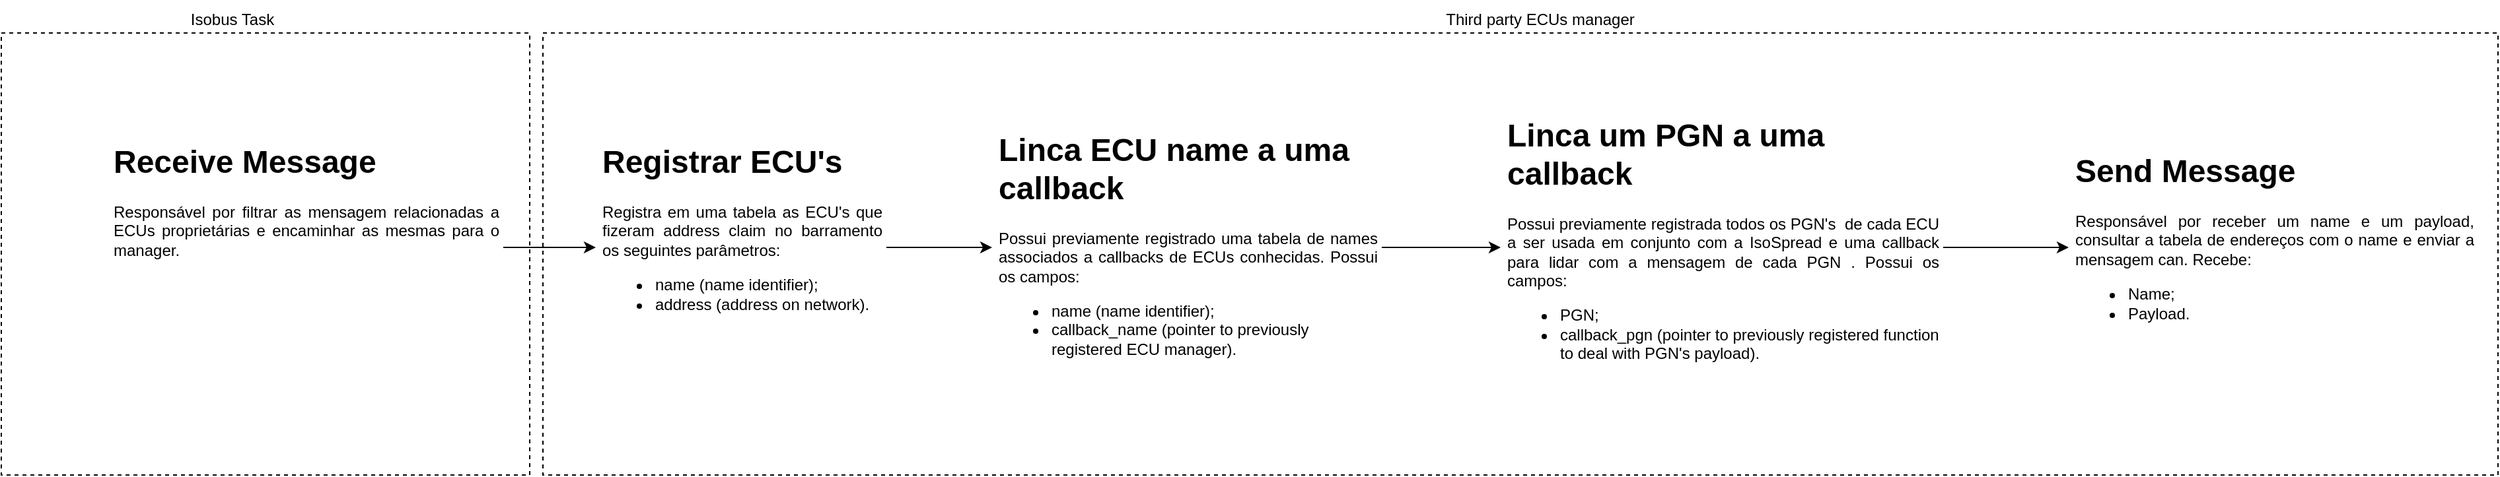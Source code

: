 <mxfile version="23.1.5" type="github">
  <diagram name="Página-1" id="8xvFDHTsMIwnHShBx-MU">
    <mxGraphModel dx="1687" dy="933" grid="1" gridSize="5" guides="1" tooltips="1" connect="1" arrows="1" fold="1" page="0" pageScale="1" pageWidth="1654" pageHeight="2336" background="none" math="0" shadow="0">
      <root>
        <mxCell id="0" />
        <mxCell id="1" parent="0" />
        <mxCell id="uop6IzEU8PpyhL8lgHBj-4" value="" style="edgeStyle=orthogonalEdgeStyle;rounded=0;orthogonalLoop=1;jettySize=auto;html=1;" edge="1" parent="1" source="TR7ryQl5EBYibkMOO0rx-1" target="TR7ryQl5EBYibkMOO0rx-2">
          <mxGeometry relative="1" as="geometry" />
        </mxCell>
        <mxCell id="TR7ryQl5EBYibkMOO0rx-1" value="&lt;h1&gt;Registrar ECU&#39;s&lt;br&gt;&lt;/h1&gt;&lt;p align=&quot;justify&quot;&gt;Registra em uma tabela as ECU&#39;s que fizeram address claim no barramento os seguintes parâmetros:&lt;/p&gt;&lt;ul&gt;&lt;li&gt;name (name identifier);&lt;br&gt;&lt;/li&gt;&lt;li&gt;address (address on network).&lt;br&gt;&lt;/li&gt;&lt;/ul&gt;" style="text;html=1;spacing=5;spacingTop=-20;whiteSpace=wrap;overflow=hidden;rounded=0;" parent="1" vertex="1">
          <mxGeometry x="630" y="227.5" width="220" height="170" as="geometry" />
        </mxCell>
        <mxCell id="uop6IzEU8PpyhL8lgHBj-5" value="" style="edgeStyle=orthogonalEdgeStyle;rounded=0;orthogonalLoop=1;jettySize=auto;html=1;" edge="1" parent="1" source="TR7ryQl5EBYibkMOO0rx-2" target="TR7ryQl5EBYibkMOO0rx-3">
          <mxGeometry relative="1" as="geometry" />
        </mxCell>
        <mxCell id="TR7ryQl5EBYibkMOO0rx-2" value="&lt;h1&gt;Linca ECU name a uma callback&lt;br&gt;&lt;/h1&gt;&lt;p align=&quot;justify&quot;&gt;Possui previamente registrado uma tabela de names associados a callbacks de ECUs conhecidas. Possui os campos:&lt;br&gt;&lt;/p&gt;&lt;ul&gt;&lt;li&gt;name (name identifier);&lt;br&gt;&lt;/li&gt;&lt;li&gt;callback_name (pointer to previously&lt;span data-text=&quot;previously&quot; data-start=&quot;11&quot; data-originaltext=&quot;previous&quot; data-end=&quot;18&quot; class=&quot;corrected-phrase ng-star-inserted&quot;&gt;&lt;/span&gt;&lt;span class=&quot;corrected-phrase__displayed-text corrected-phrase__displayed-text_no-correction ng-star-inserted&quot;&gt;&lt;/span&gt; registered ECU manager).&lt;/li&gt;&lt;/ul&gt;" style="text;html=1;spacing=5;spacingTop=-20;whiteSpace=wrap;overflow=hidden;rounded=0;" parent="1" vertex="1">
          <mxGeometry x="930" y="218.75" width="295" height="187.5" as="geometry" />
        </mxCell>
        <mxCell id="uop6IzEU8PpyhL8lgHBj-6" value="" style="edgeStyle=orthogonalEdgeStyle;rounded=0;orthogonalLoop=1;jettySize=auto;html=1;" edge="1" parent="1" source="TR7ryQl5EBYibkMOO0rx-3" target="TR7ryQl5EBYibkMOO0rx-4">
          <mxGeometry relative="1" as="geometry" />
        </mxCell>
        <mxCell id="TR7ryQl5EBYibkMOO0rx-3" value="&lt;h1&gt;Linca um PGN a uma callback &lt;br&gt;&lt;/h1&gt;&lt;p align=&quot;justify&quot;&gt;Possui previamente registrada todos os PGN&#39;s&amp;nbsp; de cada ECU a ser usada em conjunto com a IsoSpread e uma callback para lidar com a mensagem de cada PGN . Possui os campos:&lt;br&gt;&lt;/p&gt;&lt;ul&gt;&lt;li&gt;PGN;&lt;br&gt;&lt;/li&gt;&lt;li&gt;callback_pgn (pointer to&amp;nbsp;&lt;span data-text=&quot;previously&quot; data-start=&quot;11&quot; data-originaltext=&quot;previous&quot; data-end=&quot;18&quot; class=&quot;corrected-phrase ng-star-inserted&quot;&gt;&lt;/span&gt;&lt;span class=&quot;corrected-phrase__displayed-text corrected-phrase__displayed-text_no-correction ng-star-inserted&quot;&gt;&lt;/span&gt;previously registered function to deal with PGN&#39;s payload).&lt;/li&gt;&lt;/ul&gt;" style="text;html=1;spacing=5;spacingTop=-20;whiteSpace=wrap;overflow=hidden;rounded=0;" parent="1" vertex="1">
          <mxGeometry x="1315" y="207.5" width="335" height="210" as="geometry" />
        </mxCell>
        <mxCell id="TR7ryQl5EBYibkMOO0rx-4" value="&lt;h1&gt;Send Message&lt;br&gt;&lt;/h1&gt;&lt;p align=&quot;justify&quot;&gt;Responsável por receber um name e um payload, consultar a tabela de endereços com o name e enviar a mensagem can. Recebe:&lt;/p&gt;&lt;ul&gt;&lt;li align=&quot;justify&quot;&gt;Name;&lt;/li&gt;&lt;li align=&quot;justify&quot;&gt;Payload.&lt;br&gt;&lt;/li&gt;&lt;/ul&gt;&lt;p align=&quot;justify&quot;&gt;&lt;br&gt;&lt;/p&gt;" style="text;html=1;spacing=5;spacingTop=-20;whiteSpace=wrap;overflow=hidden;rounded=0;" parent="1" vertex="1">
          <mxGeometry x="1745" y="235" width="310" height="155" as="geometry" />
        </mxCell>
        <mxCell id="uop6IzEU8PpyhL8lgHBj-2" value="" style="edgeStyle=orthogonalEdgeStyle;rounded=0;orthogonalLoop=1;jettySize=auto;html=1;" edge="1" parent="1" source="TR7ryQl5EBYibkMOO0rx-5" target="TR7ryQl5EBYibkMOO0rx-1">
          <mxGeometry relative="1" as="geometry" />
        </mxCell>
        <mxCell id="TR7ryQl5EBYibkMOO0rx-5" value="&lt;h1&gt;Receive Message&lt;br&gt;&lt;/h1&gt;&lt;p align=&quot;justify&quot;&gt;Responsável por filtrar as mensagem relacionadas a ECUs proprietárias e encaminhar as mesmas para o manager.&lt;/p&gt;" style="text;html=1;spacing=5;spacingTop=-20;whiteSpace=wrap;overflow=hidden;rounded=0;" parent="1" vertex="1">
          <mxGeometry x="260" y="227.5" width="300" height="170" as="geometry" />
        </mxCell>
        <mxCell id="uop6IzEU8PpyhL8lgHBj-7" value="" style="rounded=0;whiteSpace=wrap;html=1;dashed=1;fillColor=none;" vertex="1" parent="1">
          <mxGeometry x="180" y="150" width="400" height="335" as="geometry" />
        </mxCell>
        <mxCell id="uop6IzEU8PpyhL8lgHBj-8" value="" style="rounded=0;whiteSpace=wrap;html=1;dashed=1;fillColor=none;" vertex="1" parent="1">
          <mxGeometry x="590" y="150" width="1480" height="335" as="geometry" />
        </mxCell>
        <mxCell id="uop6IzEU8PpyhL8lgHBj-9" value="Isobus Task" style="text;html=1;align=center;verticalAlign=middle;whiteSpace=wrap;rounded=0;" vertex="1" parent="1">
          <mxGeometry x="310" y="125" width="90" height="30" as="geometry" />
        </mxCell>
        <mxCell id="uop6IzEU8PpyhL8lgHBj-10" value="Third party ECUs manager" style="text;html=1;align=center;verticalAlign=middle;whiteSpace=wrap;rounded=0;" vertex="1" parent="1">
          <mxGeometry x="1265" y="125" width="160" height="30" as="geometry" />
        </mxCell>
      </root>
    </mxGraphModel>
  </diagram>
</mxfile>
